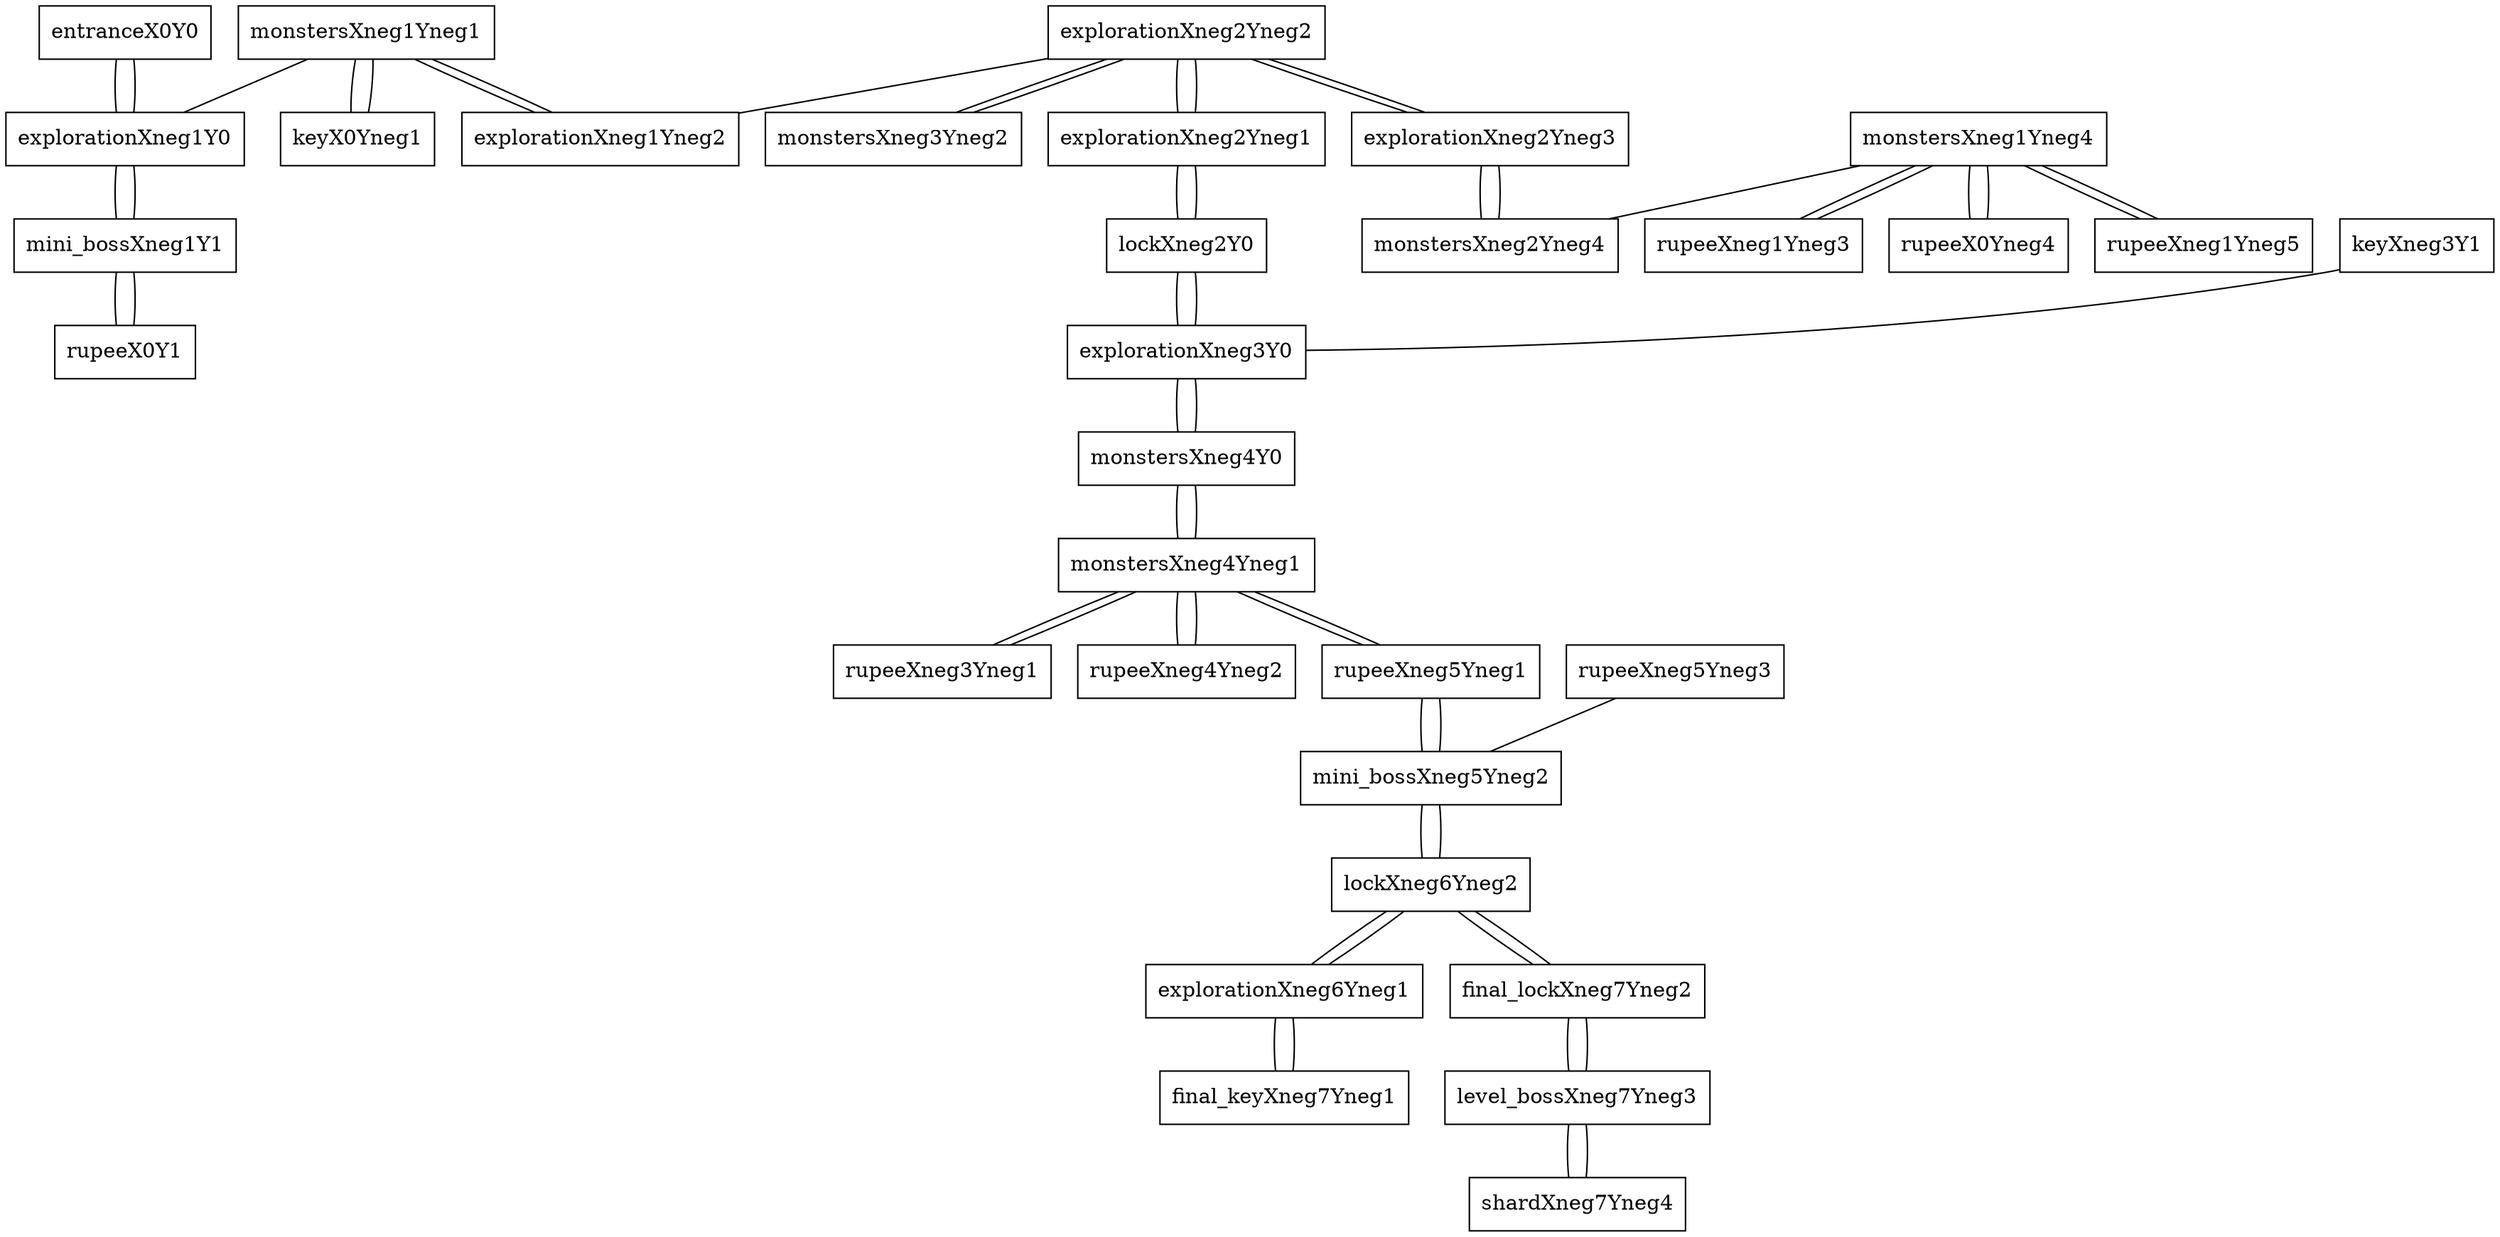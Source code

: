 graph space {

node [shape="box"]; entranceX0Y0 [pad="1.5,0.0" pos="0,0!"]; explorationXneg1Y0 [pad="1.5,0.0" pos="-1,0!"]; monstersXneg1Yneg1 [pad="1.5,0.0" pos="-1,-1!"]; keyX0Yneg1 [pad="1.5,0.0" pos="0,-1!"]; explorationXneg1Yneg2 [pad="1.5,0.0" pos="-1,-2!"]; explorationXneg2Yneg2 [pad="1.5,0.0" pos="-2,-2!"]; explorationXneg2Yneg3 [pad="1.5,0.0" pos="-2,-3!"]; monstersXneg3Yneg2 [pad="1.5,0.0" pos="-3,-2!"]; explorationXneg2Yneg1 [pad="1.5,0.0" pos="-2,-1!"]; monstersXneg2Yneg4 [pad="1.5,0.0" pos="-2,-4!"]; monstersXneg1Yneg4 [pad="1.5,0.0" pos="-1,-4!"]; rupeeXneg1Yneg5 [pad="1.5,0.0" pos="-1,-5!"]; rupeeXneg1Yneg3 [pad="1.5,0.0" pos="-1,-3!"]; rupeeX0Yneg4 [pad="1.5,0.0" pos="0,-4!"]; mini_bossXneg1Y1 [pad="1.5,0.0" pos="-1,1!"]; rupeeX0Y1 [pad="1.5,0.0" pos="0,1!"]; lockXneg2Y0 [pad="1.5,0.0" pos="-2,0!"]; explorationXneg3Y0 [pad="1.5,0.0" pos="-3,0!"]; keyXneg3Y1 [pad="1.5,0.0" pos="-3,1!"]; monstersXneg4Y0 [pad="1.5,0.0" pos="-4,0!"]; monstersXneg4Yneg1 [pad="1.5,0.0" pos="-4,-1!"]; rupeeXneg5Yneg1 [pad="1.5,0.0" pos="-5,-1!"]; rupeeXneg3Yneg1 [pad="1.5,0.0" pos="-3,-1!"]; rupeeXneg4Yneg2 [pad="1.5,0.0" pos="-4,-2!"]; mini_bossXneg5Yneg2 [pad="1.5,0.0" pos="-5,-2!"]; rupeeXneg5Yneg3 [pad="1.5,0.0" pos="-5,-3!"]; lockXneg6Yneg2 [pad="1.5,0.0" pos="-6,-2!"]; explorationXneg6Yneg1 [pad="1.5,0.0" pos="-6,-1!"]; final_keyXneg7Yneg1 [pad="1.5,0.0" pos="-7,-1!"]; final_lockXneg7Yneg2 [pad="1.5,0.0" pos="-7,-2!"]; level_bossXneg7Yneg3 [pad="1.5,0.0" pos="-7,-3!"]; shardXneg7Yneg4 [pad="1.5,0.0" pos="-7,-4!"]; 
entranceX0Y0 -- explorationXneg1Y0;
explorationXneg1Y0 -- mini_bossXneg1Y1;
explorationXneg1Y0 -- entranceX0Y0;
monstersXneg1Yneg1 -- explorationXneg1Y0;
monstersXneg1Yneg1 -- keyX0Yneg1;
monstersXneg1Yneg1 -- explorationXneg1Yneg2;
keyX0Yneg1 -- monstersXneg1Yneg1;
explorationXneg1Yneg2 -- monstersXneg1Yneg1;
explorationXneg2Yneg2 -- explorationXneg2Yneg3;
explorationXneg2Yneg2 -- monstersXneg3Yneg2;
explorationXneg2Yneg2 -- explorationXneg2Yneg1;
explorationXneg2Yneg2 -- explorationXneg1Yneg2;
explorationXneg2Yneg3 -- explorationXneg2Yneg2;
explorationXneg2Yneg3 -- monstersXneg2Yneg4;
monstersXneg3Yneg2 -- explorationXneg2Yneg2;
explorationXneg2Yneg1 -- explorationXneg2Yneg2;
explorationXneg2Yneg1 -- lockXneg2Y0;
monstersXneg2Yneg4 -- explorationXneg2Yneg3;
monstersXneg1Yneg4 -- rupeeXneg1Yneg3;
monstersXneg1Yneg4 -- rupeeX0Yneg4;
monstersXneg1Yneg4 -- rupeeXneg1Yneg5;
monstersXneg1Yneg4 -- monstersXneg2Yneg4;
rupeeXneg1Yneg5 -- monstersXneg1Yneg4;
rupeeXneg1Yneg3 -- monstersXneg1Yneg4;
rupeeX0Yneg4 -- monstersXneg1Yneg4;
mini_bossXneg1Y1 -- rupeeX0Y1;
mini_bossXneg1Y1 -- explorationXneg1Y0;
rupeeX0Y1 -- mini_bossXneg1Y1;
lockXneg2Y0 -- explorationXneg3Y0;
lockXneg2Y0 -- explorationXneg2Yneg1;
explorationXneg3Y0 -- monstersXneg4Y0;
explorationXneg3Y0 -- lockXneg2Y0;
keyXneg3Y1 -- explorationXneg3Y0;
monstersXneg4Y0 -- monstersXneg4Yneg1;
monstersXneg4Y0 -- explorationXneg3Y0;
monstersXneg4Yneg1 -- rupeeXneg3Yneg1;
monstersXneg4Yneg1 -- rupeeXneg4Yneg2;
monstersXneg4Yneg1 -- rupeeXneg5Yneg1;
monstersXneg4Yneg1 -- monstersXneg4Y0;
rupeeXneg5Yneg1 -- monstersXneg4Yneg1;
rupeeXneg5Yneg1 -- mini_bossXneg5Yneg2;
rupeeXneg3Yneg1 -- monstersXneg4Yneg1;
rupeeXneg4Yneg2 -- monstersXneg4Yneg1;
mini_bossXneg5Yneg2 -- lockXneg6Yneg2;
mini_bossXneg5Yneg2 -- rupeeXneg5Yneg1;
rupeeXneg5Yneg3 -- mini_bossXneg5Yneg2;
lockXneg6Yneg2 -- final_lockXneg7Yneg2;
lockXneg6Yneg2 -- explorationXneg6Yneg1;
lockXneg6Yneg2 -- mini_bossXneg5Yneg2;
explorationXneg6Yneg1 -- final_keyXneg7Yneg1;
explorationXneg6Yneg1 -- lockXneg6Yneg2;
final_keyXneg7Yneg1 -- explorationXneg6Yneg1;
final_lockXneg7Yneg2 -- lockXneg6Yneg2;
final_lockXneg7Yneg2 -- level_bossXneg7Yneg3;
level_bossXneg7Yneg3 -- final_lockXneg7Yneg2;
level_bossXneg7Yneg3 -- shardXneg7Yneg4;
shardXneg7Yneg4 -- level_bossXneg7Yneg3;
}